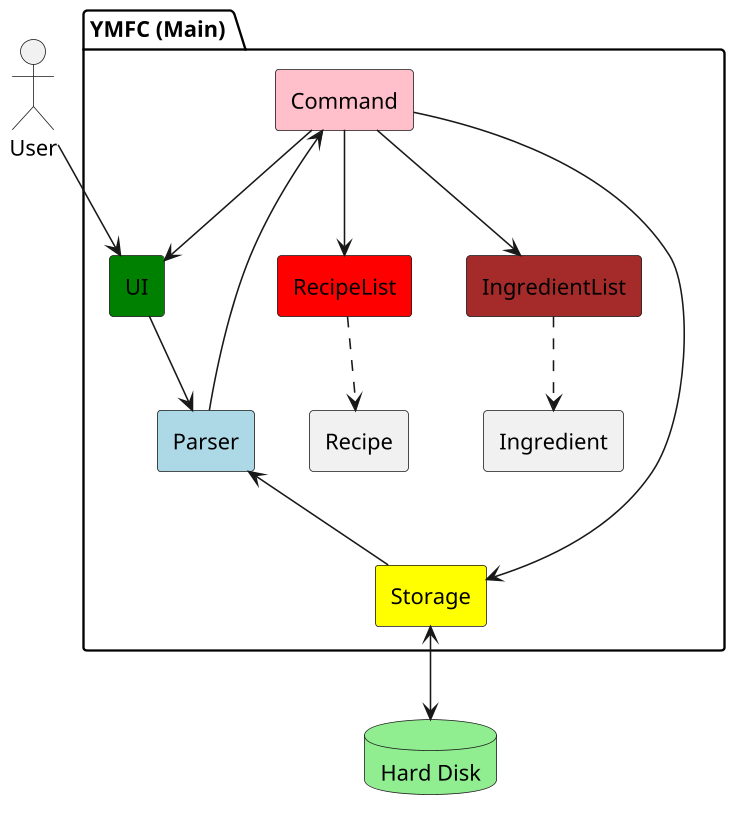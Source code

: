 '@@author: seanngja
@startuml
skinparam dpi 150
skinparam componentStyle rectangle

actor User as user
package "YMFC (Main) " {
    [UI] #Green
    [Parser] #LIGHTBLUE
    [RecipeList] #Red
    [IngredientList] #Brown
    [Storage] #Yellow
    [Recipe]
    [Ingredient]
    [Command] #Pink
}

database "Hard Disk" as hard_disk #LIGHTGREEN

user --> UI
UI --> Parser
RecipeList ..> Recipe
Command <-- Parser
Command --> UI
Command --> Storage
Command --> RecipeList
Command --> IngredientList
Parser <-- Storage
IngredientList ..> Ingredient
Storage <--> hard_disk

@enduml